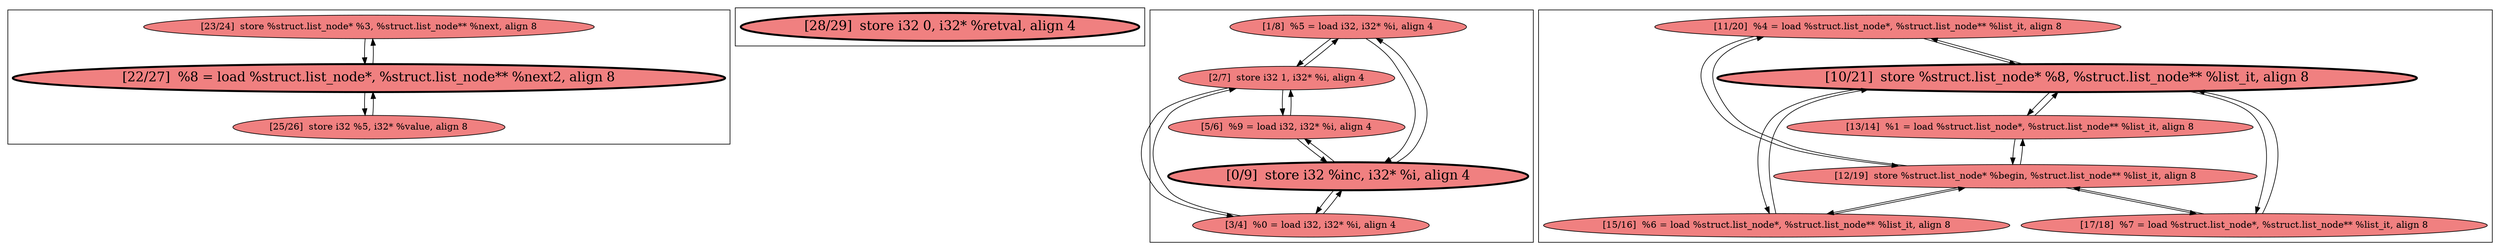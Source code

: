 
digraph G {





subgraph cluster3 {


node48 [fillcolor=lightcoral,label="[23/24]  store %struct.list_node* %3, %struct.list_node** %next, align 8",shape=ellipse,style=filled ]
node46 [fillcolor=lightcoral,label="[25/26]  store i32 %5, i32* %value, align 8",shape=ellipse,style=filled ]
node47 [penwidth=3.0,fontsize=20,fillcolor=lightcoral,label="[22/27]  %8 = load %struct.list_node*, %struct.list_node** %next2, align 8",shape=ellipse,style=filled ]

node46->node47 [ ]
node47->node46 [ ]
node48->node47 [ ]
node47->node48 [ ]


}

subgraph cluster2 {


node45 [penwidth=3.0,fontsize=20,fillcolor=lightcoral,label="[28/29]  store i32 0, i32* %retval, align 4",shape=ellipse,style=filled ]



}

subgraph cluster0 {


node38 [fillcolor=lightcoral,label="[1/8]  %5 = load i32, i32* %i, align 4",shape=ellipse,style=filled ]
node36 [fillcolor=lightcoral,label="[2/7]  store i32 1, i32* %i, align 4",shape=ellipse,style=filled ]
node37 [penwidth=3.0,fontsize=20,fillcolor=lightcoral,label="[0/9]  store i32 %inc, i32* %i, align 4",shape=ellipse,style=filled ]
node34 [fillcolor=lightcoral,label="[3/4]  %0 = load i32, i32* %i, align 4",shape=ellipse,style=filled ]
node35 [fillcolor=lightcoral,label="[5/6]  %9 = load i32, i32* %i, align 4",shape=ellipse,style=filled ]

node36->node35 [ ]
node35->node37 [ ]
node36->node34 [ ]
node34->node36 [ ]
node37->node38 [ ]
node36->node38 [ ]
node35->node36 [ ]
node38->node37 [ ]
node38->node36 [ ]
node37->node34 [ ]
node37->node35 [ ]
node34->node37 [ ]


}

subgraph cluster1 {


node44 [fillcolor=lightcoral,label="[11/20]  %4 = load %struct.list_node*, %struct.list_node** %list_it, align 8",shape=ellipse,style=filled ]
node43 [penwidth=3.0,fontsize=20,fillcolor=lightcoral,label="[10/21]  store %struct.list_node* %8, %struct.list_node** %list_it, align 8",shape=ellipse,style=filled ]
node42 [fillcolor=lightcoral,label="[15/16]  %6 = load %struct.list_node*, %struct.list_node** %list_it, align 8",shape=ellipse,style=filled ]
node41 [fillcolor=lightcoral,label="[12/19]  store %struct.list_node* %begin, %struct.list_node** %list_it, align 8",shape=ellipse,style=filled ]
node39 [fillcolor=lightcoral,label="[17/18]  %7 = load %struct.list_node*, %struct.list_node** %list_it, align 8",shape=ellipse,style=filled ]
node40 [fillcolor=lightcoral,label="[13/14]  %1 = load %struct.list_node*, %struct.list_node** %list_it, align 8",shape=ellipse,style=filled ]

node40->node43 [ ]
node43->node40 [ ]
node40->node41 [ ]
node39->node43 [ ]
node41->node40 [ ]
node43->node39 [ ]
node41->node39 [ ]
node44->node41 [ ]
node41->node44 [ ]
node43->node44 [ ]
node44->node43 [ ]
node43->node42 [ ]
node42->node41 [ ]
node39->node41 [ ]
node42->node43 [ ]
node41->node42 [ ]


}

}
